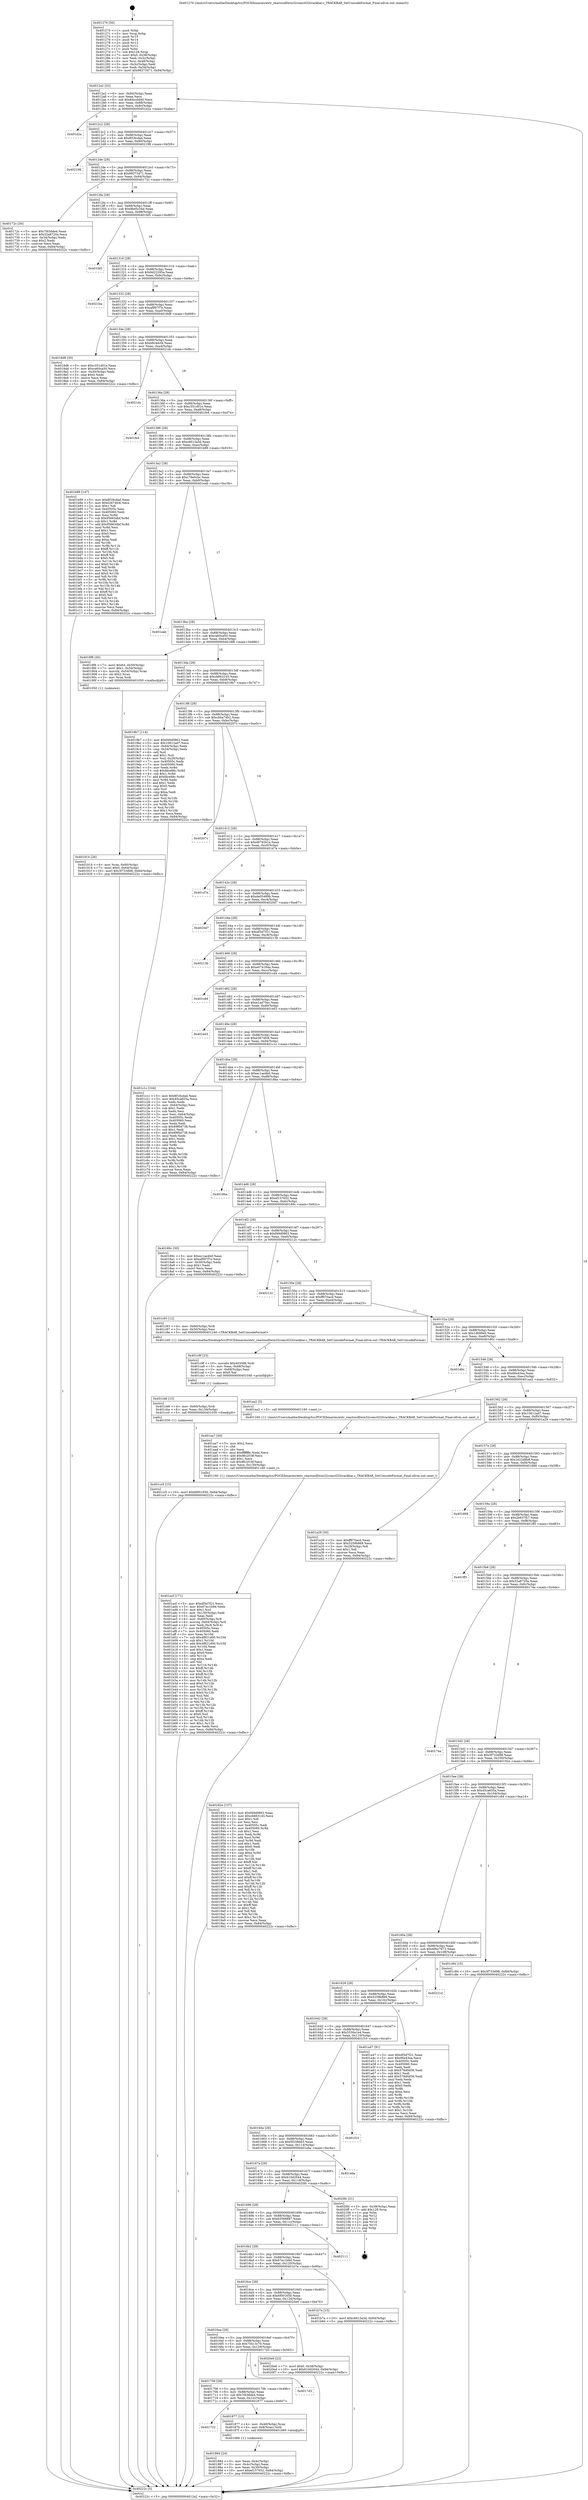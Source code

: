 digraph "0x401270" {
  label = "0x401270 (/mnt/c/Users/mathe/Desktop/tcc/POCII/binaries/extr_reactosdllwin32comctl32trackbar.c_TRACKBAR_SetUnicodeFormat_Final-ollvm.out::main(0))"
  labelloc = "t"
  node[shape=record]

  Entry [label="",width=0.3,height=0.3,shape=circle,fillcolor=black,style=filled]
  "0x4012a2" [label="{
     0x4012a2 [32]\l
     | [instrs]\l
     &nbsp;&nbsp;0x4012a2 \<+6\>: mov -0x84(%rbp),%eax\l
     &nbsp;&nbsp;0x4012a8 \<+2\>: mov %eax,%ecx\l
     &nbsp;&nbsp;0x4012aa \<+6\>: sub $0x84ccdd40,%ecx\l
     &nbsp;&nbsp;0x4012b0 \<+6\>: mov %eax,-0x88(%rbp)\l
     &nbsp;&nbsp;0x4012b6 \<+6\>: mov %ecx,-0x8c(%rbp)\l
     &nbsp;&nbsp;0x4012bc \<+6\>: je 0000000000401d2a \<main+0xaba\>\l
  }"]
  "0x401d2a" [label="{
     0x401d2a\l
  }", style=dashed]
  "0x4012c2" [label="{
     0x4012c2 [28]\l
     | [instrs]\l
     &nbsp;&nbsp;0x4012c2 \<+5\>: jmp 00000000004012c7 \<main+0x57\>\l
     &nbsp;&nbsp;0x4012c7 \<+6\>: mov -0x88(%rbp),%eax\l
     &nbsp;&nbsp;0x4012cd \<+5\>: sub $0x8f18cdad,%eax\l
     &nbsp;&nbsp;0x4012d2 \<+6\>: mov %eax,-0x90(%rbp)\l
     &nbsp;&nbsp;0x4012d8 \<+6\>: je 0000000000402198 \<main+0xf28\>\l
  }"]
  Exit [label="",width=0.3,height=0.3,shape=circle,fillcolor=black,style=filled,peripheries=2]
  "0x402198" [label="{
     0x402198\l
  }", style=dashed]
  "0x4012de" [label="{
     0x4012de [28]\l
     | [instrs]\l
     &nbsp;&nbsp;0x4012de \<+5\>: jmp 00000000004012e3 \<main+0x73\>\l
     &nbsp;&nbsp;0x4012e3 \<+6\>: mov -0x88(%rbp),%eax\l
     &nbsp;&nbsp;0x4012e9 \<+5\>: sub $0x98373471,%eax\l
     &nbsp;&nbsp;0x4012ee \<+6\>: mov %eax,-0x94(%rbp)\l
     &nbsp;&nbsp;0x4012f4 \<+6\>: je 000000000040172c \<main+0x4bc\>\l
  }"]
  "0x401cc5" [label="{
     0x401cc5 [15]\l
     | [instrs]\l
     &nbsp;&nbsp;0x401cc5 \<+10\>: movl $0x6f001650,-0x84(%rbp)\l
     &nbsp;&nbsp;0x401ccf \<+5\>: jmp 000000000040222c \<main+0xfbc\>\l
  }"]
  "0x40172c" [label="{
     0x40172c [30]\l
     | [instrs]\l
     &nbsp;&nbsp;0x40172c \<+5\>: mov $0x7f43dde4,%eax\l
     &nbsp;&nbsp;0x401731 \<+5\>: mov $0x32a8720a,%ecx\l
     &nbsp;&nbsp;0x401736 \<+3\>: mov -0x34(%rbp),%edx\l
     &nbsp;&nbsp;0x401739 \<+3\>: cmp $0x2,%edx\l
     &nbsp;&nbsp;0x40173c \<+3\>: cmovne %ecx,%eax\l
     &nbsp;&nbsp;0x40173f \<+6\>: mov %eax,-0x84(%rbp)\l
     &nbsp;&nbsp;0x401745 \<+5\>: jmp 000000000040222c \<main+0xfbc\>\l
  }"]
  "0x4012fa" [label="{
     0x4012fa [28]\l
     | [instrs]\l
     &nbsp;&nbsp;0x4012fa \<+5\>: jmp 00000000004012ff \<main+0x8f\>\l
     &nbsp;&nbsp;0x4012ff \<+6\>: mov -0x88(%rbp),%eax\l
     &nbsp;&nbsp;0x401305 \<+5\>: sub $0x9bd5c34d,%eax\l
     &nbsp;&nbsp;0x40130a \<+6\>: mov %eax,-0x98(%rbp)\l
     &nbsp;&nbsp;0x401310 \<+6\>: je 0000000000401fd5 \<main+0xd65\>\l
  }"]
  "0x40222c" [label="{
     0x40222c [5]\l
     | [instrs]\l
     &nbsp;&nbsp;0x40222c \<+5\>: jmp 00000000004012a2 \<main+0x32\>\l
  }"]
  "0x401270" [label="{
     0x401270 [50]\l
     | [instrs]\l
     &nbsp;&nbsp;0x401270 \<+1\>: push %rbp\l
     &nbsp;&nbsp;0x401271 \<+3\>: mov %rsp,%rbp\l
     &nbsp;&nbsp;0x401274 \<+2\>: push %r15\l
     &nbsp;&nbsp;0x401276 \<+2\>: push %r14\l
     &nbsp;&nbsp;0x401278 \<+2\>: push %r13\l
     &nbsp;&nbsp;0x40127a \<+2\>: push %r12\l
     &nbsp;&nbsp;0x40127c \<+1\>: push %rbx\l
     &nbsp;&nbsp;0x40127d \<+7\>: sub $0x128,%rsp\l
     &nbsp;&nbsp;0x401284 \<+7\>: movl $0x0,-0x38(%rbp)\l
     &nbsp;&nbsp;0x40128b \<+3\>: mov %edi,-0x3c(%rbp)\l
     &nbsp;&nbsp;0x40128e \<+4\>: mov %rsi,-0x48(%rbp)\l
     &nbsp;&nbsp;0x401292 \<+3\>: mov -0x3c(%rbp),%edi\l
     &nbsp;&nbsp;0x401295 \<+3\>: mov %edi,-0x34(%rbp)\l
     &nbsp;&nbsp;0x401298 \<+10\>: movl $0x98373471,-0x84(%rbp)\l
  }"]
  "0x401cb6" [label="{
     0x401cb6 [15]\l
     | [instrs]\l
     &nbsp;&nbsp;0x401cb6 \<+4\>: mov -0x60(%rbp),%rdi\l
     &nbsp;&nbsp;0x401cba \<+6\>: mov %eax,-0x134(%rbp)\l
     &nbsp;&nbsp;0x401cc0 \<+5\>: call 0000000000401030 \<free@plt\>\l
     | [calls]\l
     &nbsp;&nbsp;0x401030 \{1\} (unknown)\l
  }"]
  "0x401fd5" [label="{
     0x401fd5\l
  }", style=dashed]
  "0x401316" [label="{
     0x401316 [28]\l
     | [instrs]\l
     &nbsp;&nbsp;0x401316 \<+5\>: jmp 000000000040131b \<main+0xab\>\l
     &nbsp;&nbsp;0x40131b \<+6\>: mov -0x88(%rbp),%eax\l
     &nbsp;&nbsp;0x401321 \<+5\>: sub $0x9d22295a,%eax\l
     &nbsp;&nbsp;0x401326 \<+6\>: mov %eax,-0x9c(%rbp)\l
     &nbsp;&nbsp;0x40132c \<+6\>: je 00000000004021ba \<main+0xf4a\>\l
  }"]
  "0x401c9f" [label="{
     0x401c9f [23]\l
     | [instrs]\l
     &nbsp;&nbsp;0x401c9f \<+10\>: movabs $0x4030d6,%rdi\l
     &nbsp;&nbsp;0x401ca9 \<+3\>: mov %eax,-0x68(%rbp)\l
     &nbsp;&nbsp;0x401cac \<+3\>: mov -0x68(%rbp),%esi\l
     &nbsp;&nbsp;0x401caf \<+2\>: mov $0x0,%al\l
     &nbsp;&nbsp;0x401cb1 \<+5\>: call 0000000000401040 \<printf@plt\>\l
     | [calls]\l
     &nbsp;&nbsp;0x401040 \{1\} (unknown)\l
  }"]
  "0x4021ba" [label="{
     0x4021ba\l
  }", style=dashed]
  "0x401332" [label="{
     0x401332 [28]\l
     | [instrs]\l
     &nbsp;&nbsp;0x401332 \<+5\>: jmp 0000000000401337 \<main+0xc7\>\l
     &nbsp;&nbsp;0x401337 \<+6\>: mov -0x88(%rbp),%eax\l
     &nbsp;&nbsp;0x40133d \<+5\>: sub $0xaf997f7e,%eax\l
     &nbsp;&nbsp;0x401342 \<+6\>: mov %eax,-0xa0(%rbp)\l
     &nbsp;&nbsp;0x401348 \<+6\>: je 00000000004018d8 \<main+0x668\>\l
  }"]
  "0x401acf" [label="{
     0x401acf [171]\l
     | [instrs]\l
     &nbsp;&nbsp;0x401acf \<+5\>: mov $0xdf3d7f21,%ecx\l
     &nbsp;&nbsp;0x401ad4 \<+5\>: mov $0x67ec1b9d,%edx\l
     &nbsp;&nbsp;0x401ad9 \<+3\>: mov $0x1,%sil\l
     &nbsp;&nbsp;0x401adc \<+6\>: mov -0x130(%rbp),%edi\l
     &nbsp;&nbsp;0x401ae2 \<+3\>: imul %eax,%edi\l
     &nbsp;&nbsp;0x401ae5 \<+4\>: mov -0x60(%rbp),%r8\l
     &nbsp;&nbsp;0x401ae9 \<+4\>: movslq -0x64(%rbp),%r9\l
     &nbsp;&nbsp;0x401aed \<+4\>: mov %edi,(%r8,%r9,4)\l
     &nbsp;&nbsp;0x401af1 \<+7\>: mov 0x40505c,%eax\l
     &nbsp;&nbsp;0x401af8 \<+7\>: mov 0x405060,%edi\l
     &nbsp;&nbsp;0x401aff \<+3\>: mov %eax,%r10d\l
     &nbsp;&nbsp;0x401b02 \<+7\>: sub $0x4f821d00,%r10d\l
     &nbsp;&nbsp;0x401b09 \<+4\>: sub $0x1,%r10d\l
     &nbsp;&nbsp;0x401b0d \<+7\>: add $0x4f821d00,%r10d\l
     &nbsp;&nbsp;0x401b14 \<+4\>: imul %r10d,%eax\l
     &nbsp;&nbsp;0x401b18 \<+3\>: and $0x1,%eax\l
     &nbsp;&nbsp;0x401b1b \<+3\>: cmp $0x0,%eax\l
     &nbsp;&nbsp;0x401b1e \<+4\>: sete %r11b\l
     &nbsp;&nbsp;0x401b22 \<+3\>: cmp $0xa,%edi\l
     &nbsp;&nbsp;0x401b25 \<+3\>: setl %bl\l
     &nbsp;&nbsp;0x401b28 \<+3\>: mov %r11b,%r14b\l
     &nbsp;&nbsp;0x401b2b \<+4\>: xor $0xff,%r14b\l
     &nbsp;&nbsp;0x401b2f \<+3\>: mov %bl,%r15b\l
     &nbsp;&nbsp;0x401b32 \<+4\>: xor $0xff,%r15b\l
     &nbsp;&nbsp;0x401b36 \<+4\>: xor $0x0,%sil\l
     &nbsp;&nbsp;0x401b3a \<+3\>: mov %r14b,%r12b\l
     &nbsp;&nbsp;0x401b3d \<+4\>: and $0x0,%r12b\l
     &nbsp;&nbsp;0x401b41 \<+3\>: and %sil,%r11b\l
     &nbsp;&nbsp;0x401b44 \<+3\>: mov %r15b,%r13b\l
     &nbsp;&nbsp;0x401b47 \<+4\>: and $0x0,%r13b\l
     &nbsp;&nbsp;0x401b4b \<+3\>: and %sil,%bl\l
     &nbsp;&nbsp;0x401b4e \<+3\>: or %r11b,%r12b\l
     &nbsp;&nbsp;0x401b51 \<+3\>: or %bl,%r13b\l
     &nbsp;&nbsp;0x401b54 \<+3\>: xor %r13b,%r12b\l
     &nbsp;&nbsp;0x401b57 \<+3\>: or %r15b,%r14b\l
     &nbsp;&nbsp;0x401b5a \<+4\>: xor $0xff,%r14b\l
     &nbsp;&nbsp;0x401b5e \<+4\>: or $0x0,%sil\l
     &nbsp;&nbsp;0x401b62 \<+3\>: and %sil,%r14b\l
     &nbsp;&nbsp;0x401b65 \<+3\>: or %r14b,%r12b\l
     &nbsp;&nbsp;0x401b68 \<+4\>: test $0x1,%r12b\l
     &nbsp;&nbsp;0x401b6c \<+3\>: cmovne %edx,%ecx\l
     &nbsp;&nbsp;0x401b6f \<+6\>: mov %ecx,-0x84(%rbp)\l
     &nbsp;&nbsp;0x401b75 \<+5\>: jmp 000000000040222c \<main+0xfbc\>\l
  }"]
  "0x4018d8" [label="{
     0x4018d8 [30]\l
     | [instrs]\l
     &nbsp;&nbsp;0x4018d8 \<+5\>: mov $0xc351d01e,%eax\l
     &nbsp;&nbsp;0x4018dd \<+5\>: mov $0xca60ca50,%ecx\l
     &nbsp;&nbsp;0x4018e2 \<+3\>: mov -0x30(%rbp),%edx\l
     &nbsp;&nbsp;0x4018e5 \<+3\>: cmp $0x0,%edx\l
     &nbsp;&nbsp;0x4018e8 \<+3\>: cmove %ecx,%eax\l
     &nbsp;&nbsp;0x4018eb \<+6\>: mov %eax,-0x84(%rbp)\l
     &nbsp;&nbsp;0x4018f1 \<+5\>: jmp 000000000040222c \<main+0xfbc\>\l
  }"]
  "0x40134e" [label="{
     0x40134e [28]\l
     | [instrs]\l
     &nbsp;&nbsp;0x40134e \<+5\>: jmp 0000000000401353 \<main+0xe3\>\l
     &nbsp;&nbsp;0x401353 \<+6\>: mov -0x88(%rbp),%eax\l
     &nbsp;&nbsp;0x401359 \<+5\>: sub $0xb9c4dcf4,%eax\l
     &nbsp;&nbsp;0x40135e \<+6\>: mov %eax,-0xa4(%rbp)\l
     &nbsp;&nbsp;0x401364 \<+6\>: je 00000000004021dc \<main+0xf6c\>\l
  }"]
  "0x401aa7" [label="{
     0x401aa7 [40]\l
     | [instrs]\l
     &nbsp;&nbsp;0x401aa7 \<+5\>: mov $0x2,%ecx\l
     &nbsp;&nbsp;0x401aac \<+1\>: cltd\l
     &nbsp;&nbsp;0x401aad \<+2\>: idiv %ecx\l
     &nbsp;&nbsp;0x401aaf \<+6\>: imul $0xfffffffe,%edx,%ecx\l
     &nbsp;&nbsp;0x401ab5 \<+6\>: add $0x9fc2f19f,%ecx\l
     &nbsp;&nbsp;0x401abb \<+3\>: add $0x1,%ecx\l
     &nbsp;&nbsp;0x401abe \<+6\>: sub $0x9fc2f19f,%ecx\l
     &nbsp;&nbsp;0x401ac4 \<+6\>: mov %ecx,-0x130(%rbp)\l
     &nbsp;&nbsp;0x401aca \<+5\>: call 0000000000401160 \<next_i\>\l
     | [calls]\l
     &nbsp;&nbsp;0x401160 \{1\} (/mnt/c/Users/mathe/Desktop/tcc/POCII/binaries/extr_reactosdllwin32comctl32trackbar.c_TRACKBAR_SetUnicodeFormat_Final-ollvm.out::next_i)\l
  }"]
  "0x4021dc" [label="{
     0x4021dc\l
  }", style=dashed]
  "0x40136a" [label="{
     0x40136a [28]\l
     | [instrs]\l
     &nbsp;&nbsp;0x40136a \<+5\>: jmp 000000000040136f \<main+0xff\>\l
     &nbsp;&nbsp;0x40136f \<+6\>: mov -0x88(%rbp),%eax\l
     &nbsp;&nbsp;0x401375 \<+5\>: sub $0xc351d01e,%eax\l
     &nbsp;&nbsp;0x40137a \<+6\>: mov %eax,-0xa8(%rbp)\l
     &nbsp;&nbsp;0x401380 \<+6\>: je 0000000000401fe4 \<main+0xd74\>\l
  }"]
  "0x401914" [label="{
     0x401914 [26]\l
     | [instrs]\l
     &nbsp;&nbsp;0x401914 \<+4\>: mov %rax,-0x60(%rbp)\l
     &nbsp;&nbsp;0x401918 \<+7\>: movl $0x0,-0x64(%rbp)\l
     &nbsp;&nbsp;0x40191f \<+10\>: movl $0x3f733d98,-0x84(%rbp)\l
     &nbsp;&nbsp;0x401929 \<+5\>: jmp 000000000040222c \<main+0xfbc\>\l
  }"]
  "0x401fe4" [label="{
     0x401fe4\l
  }", style=dashed]
  "0x401386" [label="{
     0x401386 [28]\l
     | [instrs]\l
     &nbsp;&nbsp;0x401386 \<+5\>: jmp 000000000040138b \<main+0x11b\>\l
     &nbsp;&nbsp;0x40138b \<+6\>: mov -0x88(%rbp),%eax\l
     &nbsp;&nbsp;0x401391 \<+5\>: sub $0xc6613a3d,%eax\l
     &nbsp;&nbsp;0x401396 \<+6\>: mov %eax,-0xac(%rbp)\l
     &nbsp;&nbsp;0x40139c \<+6\>: je 0000000000401b89 \<main+0x919\>\l
  }"]
  "0x401884" [label="{
     0x401884 [24]\l
     | [instrs]\l
     &nbsp;&nbsp;0x401884 \<+3\>: mov %eax,-0x4c(%rbp)\l
     &nbsp;&nbsp;0x401887 \<+3\>: mov -0x4c(%rbp),%eax\l
     &nbsp;&nbsp;0x40188a \<+3\>: mov %eax,-0x30(%rbp)\l
     &nbsp;&nbsp;0x40188d \<+10\>: movl $0xef157652,-0x84(%rbp)\l
     &nbsp;&nbsp;0x401897 \<+5\>: jmp 000000000040222c \<main+0xfbc\>\l
  }"]
  "0x401b89" [label="{
     0x401b89 [147]\l
     | [instrs]\l
     &nbsp;&nbsp;0x401b89 \<+5\>: mov $0x8f18cdad,%eax\l
     &nbsp;&nbsp;0x401b8e \<+5\>: mov $0xe2674fc8,%ecx\l
     &nbsp;&nbsp;0x401b93 \<+2\>: mov $0x1,%dl\l
     &nbsp;&nbsp;0x401b95 \<+7\>: mov 0x40505c,%esi\l
     &nbsp;&nbsp;0x401b9c \<+7\>: mov 0x405060,%edi\l
     &nbsp;&nbsp;0x401ba3 \<+3\>: mov %esi,%r8d\l
     &nbsp;&nbsp;0x401ba6 \<+7\>: sub $0x95663dbf,%r8d\l
     &nbsp;&nbsp;0x401bad \<+4\>: sub $0x1,%r8d\l
     &nbsp;&nbsp;0x401bb1 \<+7\>: add $0x95663dbf,%r8d\l
     &nbsp;&nbsp;0x401bb8 \<+4\>: imul %r8d,%esi\l
     &nbsp;&nbsp;0x401bbc \<+3\>: and $0x1,%esi\l
     &nbsp;&nbsp;0x401bbf \<+3\>: cmp $0x0,%esi\l
     &nbsp;&nbsp;0x401bc2 \<+4\>: sete %r9b\l
     &nbsp;&nbsp;0x401bc6 \<+3\>: cmp $0xa,%edi\l
     &nbsp;&nbsp;0x401bc9 \<+4\>: setl %r10b\l
     &nbsp;&nbsp;0x401bcd \<+3\>: mov %r9b,%r11b\l
     &nbsp;&nbsp;0x401bd0 \<+4\>: xor $0xff,%r11b\l
     &nbsp;&nbsp;0x401bd4 \<+3\>: mov %r10b,%bl\l
     &nbsp;&nbsp;0x401bd7 \<+3\>: xor $0xff,%bl\l
     &nbsp;&nbsp;0x401bda \<+3\>: xor $0x0,%dl\l
     &nbsp;&nbsp;0x401bdd \<+3\>: mov %r11b,%r14b\l
     &nbsp;&nbsp;0x401be0 \<+4\>: and $0x0,%r14b\l
     &nbsp;&nbsp;0x401be4 \<+3\>: and %dl,%r9b\l
     &nbsp;&nbsp;0x401be7 \<+3\>: mov %bl,%r15b\l
     &nbsp;&nbsp;0x401bea \<+4\>: and $0x0,%r15b\l
     &nbsp;&nbsp;0x401bee \<+3\>: and %dl,%r10b\l
     &nbsp;&nbsp;0x401bf1 \<+3\>: or %r9b,%r14b\l
     &nbsp;&nbsp;0x401bf4 \<+3\>: or %r10b,%r15b\l
     &nbsp;&nbsp;0x401bf7 \<+3\>: xor %r15b,%r14b\l
     &nbsp;&nbsp;0x401bfa \<+3\>: or %bl,%r11b\l
     &nbsp;&nbsp;0x401bfd \<+4\>: xor $0xff,%r11b\l
     &nbsp;&nbsp;0x401c01 \<+3\>: or $0x0,%dl\l
     &nbsp;&nbsp;0x401c04 \<+3\>: and %dl,%r11b\l
     &nbsp;&nbsp;0x401c07 \<+3\>: or %r11b,%r14b\l
     &nbsp;&nbsp;0x401c0a \<+4\>: test $0x1,%r14b\l
     &nbsp;&nbsp;0x401c0e \<+3\>: cmovne %ecx,%eax\l
     &nbsp;&nbsp;0x401c11 \<+6\>: mov %eax,-0x84(%rbp)\l
     &nbsp;&nbsp;0x401c17 \<+5\>: jmp 000000000040222c \<main+0xfbc\>\l
  }"]
  "0x4013a2" [label="{
     0x4013a2 [28]\l
     | [instrs]\l
     &nbsp;&nbsp;0x4013a2 \<+5\>: jmp 00000000004013a7 \<main+0x137\>\l
     &nbsp;&nbsp;0x4013a7 \<+6\>: mov -0x88(%rbp),%eax\l
     &nbsp;&nbsp;0x4013ad \<+5\>: sub $0xc79e0cbc,%eax\l
     &nbsp;&nbsp;0x4013b2 \<+6\>: mov %eax,-0xb0(%rbp)\l
     &nbsp;&nbsp;0x4013b8 \<+6\>: je 0000000000401eab \<main+0xc3b\>\l
  }"]
  "0x401722" [label="{
     0x401722\l
  }", style=dashed]
  "0x401eab" [label="{
     0x401eab\l
  }", style=dashed]
  "0x4013be" [label="{
     0x4013be [28]\l
     | [instrs]\l
     &nbsp;&nbsp;0x4013be \<+5\>: jmp 00000000004013c3 \<main+0x153\>\l
     &nbsp;&nbsp;0x4013c3 \<+6\>: mov -0x88(%rbp),%eax\l
     &nbsp;&nbsp;0x4013c9 \<+5\>: sub $0xca60ca50,%eax\l
     &nbsp;&nbsp;0x4013ce \<+6\>: mov %eax,-0xb4(%rbp)\l
     &nbsp;&nbsp;0x4013d4 \<+6\>: je 00000000004018f6 \<main+0x686\>\l
  }"]
  "0x401877" [label="{
     0x401877 [13]\l
     | [instrs]\l
     &nbsp;&nbsp;0x401877 \<+4\>: mov -0x48(%rbp),%rax\l
     &nbsp;&nbsp;0x40187b \<+4\>: mov 0x8(%rax),%rdi\l
     &nbsp;&nbsp;0x40187f \<+5\>: call 0000000000401060 \<atoi@plt\>\l
     | [calls]\l
     &nbsp;&nbsp;0x401060 \{1\} (unknown)\l
  }"]
  "0x4018f6" [label="{
     0x4018f6 [30]\l
     | [instrs]\l
     &nbsp;&nbsp;0x4018f6 \<+7\>: movl $0x64,-0x50(%rbp)\l
     &nbsp;&nbsp;0x4018fd \<+7\>: movl $0x1,-0x54(%rbp)\l
     &nbsp;&nbsp;0x401904 \<+4\>: movslq -0x54(%rbp),%rax\l
     &nbsp;&nbsp;0x401908 \<+4\>: shl $0x2,%rax\l
     &nbsp;&nbsp;0x40190c \<+3\>: mov %rax,%rdi\l
     &nbsp;&nbsp;0x40190f \<+5\>: call 0000000000401050 \<malloc@plt\>\l
     | [calls]\l
     &nbsp;&nbsp;0x401050 \{1\} (unknown)\l
  }"]
  "0x4013da" [label="{
     0x4013da [28]\l
     | [instrs]\l
     &nbsp;&nbsp;0x4013da \<+5\>: jmp 00000000004013df \<main+0x16f\>\l
     &nbsp;&nbsp;0x4013df \<+6\>: mov -0x88(%rbp),%eax\l
     &nbsp;&nbsp;0x4013e5 \<+5\>: sub $0xcb6631d3,%eax\l
     &nbsp;&nbsp;0x4013ea \<+6\>: mov %eax,-0xb8(%rbp)\l
     &nbsp;&nbsp;0x4013f0 \<+6\>: je 00000000004019b7 \<main+0x747\>\l
  }"]
  "0x401706" [label="{
     0x401706 [28]\l
     | [instrs]\l
     &nbsp;&nbsp;0x401706 \<+5\>: jmp 000000000040170b \<main+0x49b\>\l
     &nbsp;&nbsp;0x40170b \<+6\>: mov -0x88(%rbp),%eax\l
     &nbsp;&nbsp;0x401711 \<+5\>: sub $0x7f43dde4,%eax\l
     &nbsp;&nbsp;0x401716 \<+6\>: mov %eax,-0x12c(%rbp)\l
     &nbsp;&nbsp;0x40171c \<+6\>: je 0000000000401877 \<main+0x607\>\l
  }"]
  "0x4019b7" [label="{
     0x4019b7 [114]\l
     | [instrs]\l
     &nbsp;&nbsp;0x4019b7 \<+5\>: mov $0xf49d0863,%eax\l
     &nbsp;&nbsp;0x4019bc \<+5\>: mov $0x10612ad7,%ecx\l
     &nbsp;&nbsp;0x4019c1 \<+3\>: mov -0x64(%rbp),%edx\l
     &nbsp;&nbsp;0x4019c4 \<+3\>: cmp -0x54(%rbp),%edx\l
     &nbsp;&nbsp;0x4019c7 \<+4\>: setl %sil\l
     &nbsp;&nbsp;0x4019cb \<+4\>: and $0x1,%sil\l
     &nbsp;&nbsp;0x4019cf \<+4\>: mov %sil,-0x29(%rbp)\l
     &nbsp;&nbsp;0x4019d3 \<+7\>: mov 0x40505c,%edx\l
     &nbsp;&nbsp;0x4019da \<+7\>: mov 0x405060,%edi\l
     &nbsp;&nbsp;0x4019e1 \<+3\>: mov %edx,%r8d\l
     &nbsp;&nbsp;0x4019e4 \<+7\>: sub $0xfdce88c,%r8d\l
     &nbsp;&nbsp;0x4019eb \<+4\>: sub $0x1,%r8d\l
     &nbsp;&nbsp;0x4019ef \<+7\>: add $0xfdce88c,%r8d\l
     &nbsp;&nbsp;0x4019f6 \<+4\>: imul %r8d,%edx\l
     &nbsp;&nbsp;0x4019fa \<+3\>: and $0x1,%edx\l
     &nbsp;&nbsp;0x4019fd \<+3\>: cmp $0x0,%edx\l
     &nbsp;&nbsp;0x401a00 \<+4\>: sete %sil\l
     &nbsp;&nbsp;0x401a04 \<+3\>: cmp $0xa,%edi\l
     &nbsp;&nbsp;0x401a07 \<+4\>: setl %r9b\l
     &nbsp;&nbsp;0x401a0b \<+3\>: mov %sil,%r10b\l
     &nbsp;&nbsp;0x401a0e \<+3\>: and %r9b,%r10b\l
     &nbsp;&nbsp;0x401a11 \<+3\>: xor %r9b,%sil\l
     &nbsp;&nbsp;0x401a14 \<+3\>: or %sil,%r10b\l
     &nbsp;&nbsp;0x401a17 \<+4\>: test $0x1,%r10b\l
     &nbsp;&nbsp;0x401a1b \<+3\>: cmovne %ecx,%eax\l
     &nbsp;&nbsp;0x401a1e \<+6\>: mov %eax,-0x84(%rbp)\l
     &nbsp;&nbsp;0x401a24 \<+5\>: jmp 000000000040222c \<main+0xfbc\>\l
  }"]
  "0x4013f6" [label="{
     0x4013f6 [28]\l
     | [instrs]\l
     &nbsp;&nbsp;0x4013f6 \<+5\>: jmp 00000000004013fb \<main+0x18b\>\l
     &nbsp;&nbsp;0x4013fb \<+6\>: mov -0x88(%rbp),%eax\l
     &nbsp;&nbsp;0x401401 \<+5\>: sub $0xcbba74b2,%eax\l
     &nbsp;&nbsp;0x401406 \<+6\>: mov %eax,-0xbc(%rbp)\l
     &nbsp;&nbsp;0x40140c \<+6\>: je 000000000040207c \<main+0xe0c\>\l
  }"]
  "0x4017d3" [label="{
     0x4017d3\l
  }", style=dashed]
  "0x40207c" [label="{
     0x40207c\l
  }", style=dashed]
  "0x401412" [label="{
     0x401412 [28]\l
     | [instrs]\l
     &nbsp;&nbsp;0x401412 \<+5\>: jmp 0000000000401417 \<main+0x1a7\>\l
     &nbsp;&nbsp;0x401417 \<+6\>: mov -0x88(%rbp),%eax\l
     &nbsp;&nbsp;0x40141d \<+5\>: sub $0xd6792b1e,%eax\l
     &nbsp;&nbsp;0x401422 \<+6\>: mov %eax,-0xc0(%rbp)\l
     &nbsp;&nbsp;0x401428 \<+6\>: je 0000000000401d7a \<main+0xb0a\>\l
  }"]
  "0x4016ea" [label="{
     0x4016ea [28]\l
     | [instrs]\l
     &nbsp;&nbsp;0x4016ea \<+5\>: jmp 00000000004016ef \<main+0x47f\>\l
     &nbsp;&nbsp;0x4016ef \<+6\>: mov -0x88(%rbp),%eax\l
     &nbsp;&nbsp;0x4016f5 \<+5\>: sub $0x75413c70,%eax\l
     &nbsp;&nbsp;0x4016fa \<+6\>: mov %eax,-0x128(%rbp)\l
     &nbsp;&nbsp;0x401700 \<+6\>: je 00000000004017d3 \<main+0x563\>\l
  }"]
  "0x401d7a" [label="{
     0x401d7a\l
  }", style=dashed]
  "0x40142e" [label="{
     0x40142e [28]\l
     | [instrs]\l
     &nbsp;&nbsp;0x40142e \<+5\>: jmp 0000000000401433 \<main+0x1c3\>\l
     &nbsp;&nbsp;0x401433 \<+6\>: mov -0x88(%rbp),%eax\l
     &nbsp;&nbsp;0x401439 \<+5\>: sub $0xde05489b,%eax\l
     &nbsp;&nbsp;0x40143e \<+6\>: mov %eax,-0xc4(%rbp)\l
     &nbsp;&nbsp;0x401444 \<+6\>: je 00000000004020d7 \<main+0xe67\>\l
  }"]
  "0x4020e6" [label="{
     0x4020e6 [22]\l
     | [instrs]\l
     &nbsp;&nbsp;0x4020e6 \<+7\>: movl $0x0,-0x38(%rbp)\l
     &nbsp;&nbsp;0x4020ed \<+10\>: movl $0x610d2044,-0x84(%rbp)\l
     &nbsp;&nbsp;0x4020f7 \<+5\>: jmp 000000000040222c \<main+0xfbc\>\l
  }"]
  "0x4020d7" [label="{
     0x4020d7\l
  }", style=dashed]
  "0x40144a" [label="{
     0x40144a [28]\l
     | [instrs]\l
     &nbsp;&nbsp;0x40144a \<+5\>: jmp 000000000040144f \<main+0x1df\>\l
     &nbsp;&nbsp;0x40144f \<+6\>: mov -0x88(%rbp),%eax\l
     &nbsp;&nbsp;0x401455 \<+5\>: sub $0xdf3d7f21,%eax\l
     &nbsp;&nbsp;0x40145a \<+6\>: mov %eax,-0xc8(%rbp)\l
     &nbsp;&nbsp;0x401460 \<+6\>: je 000000000040213b \<main+0xecb\>\l
  }"]
  "0x4016ce" [label="{
     0x4016ce [28]\l
     | [instrs]\l
     &nbsp;&nbsp;0x4016ce \<+5\>: jmp 00000000004016d3 \<main+0x463\>\l
     &nbsp;&nbsp;0x4016d3 \<+6\>: mov -0x88(%rbp),%eax\l
     &nbsp;&nbsp;0x4016d9 \<+5\>: sub $0x6f001650,%eax\l
     &nbsp;&nbsp;0x4016de \<+6\>: mov %eax,-0x124(%rbp)\l
     &nbsp;&nbsp;0x4016e4 \<+6\>: je 00000000004020e6 \<main+0xe76\>\l
  }"]
  "0x40213b" [label="{
     0x40213b\l
  }", style=dashed]
  "0x401466" [label="{
     0x401466 [28]\l
     | [instrs]\l
     &nbsp;&nbsp;0x401466 \<+5\>: jmp 000000000040146b \<main+0x1fb\>\l
     &nbsp;&nbsp;0x40146b \<+6\>: mov -0x88(%rbp),%eax\l
     &nbsp;&nbsp;0x401471 \<+5\>: sub $0xe074184a,%eax\l
     &nbsp;&nbsp;0x401476 \<+6\>: mov %eax,-0xcc(%rbp)\l
     &nbsp;&nbsp;0x40147c \<+6\>: je 0000000000401cd4 \<main+0xa64\>\l
  }"]
  "0x401b7a" [label="{
     0x401b7a [15]\l
     | [instrs]\l
     &nbsp;&nbsp;0x401b7a \<+10\>: movl $0xc6613a3d,-0x84(%rbp)\l
     &nbsp;&nbsp;0x401b84 \<+5\>: jmp 000000000040222c \<main+0xfbc\>\l
  }"]
  "0x401cd4" [label="{
     0x401cd4\l
  }", style=dashed]
  "0x401482" [label="{
     0x401482 [28]\l
     | [instrs]\l
     &nbsp;&nbsp;0x401482 \<+5\>: jmp 0000000000401487 \<main+0x217\>\l
     &nbsp;&nbsp;0x401487 \<+6\>: mov -0x88(%rbp),%eax\l
     &nbsp;&nbsp;0x40148d \<+5\>: sub $0xe1ad75ec,%eax\l
     &nbsp;&nbsp;0x401492 \<+6\>: mov %eax,-0xd0(%rbp)\l
     &nbsp;&nbsp;0x401498 \<+6\>: je 0000000000401e03 \<main+0xb93\>\l
  }"]
  "0x4016b2" [label="{
     0x4016b2 [28]\l
     | [instrs]\l
     &nbsp;&nbsp;0x4016b2 \<+5\>: jmp 00000000004016b7 \<main+0x447\>\l
     &nbsp;&nbsp;0x4016b7 \<+6\>: mov -0x88(%rbp),%eax\l
     &nbsp;&nbsp;0x4016bd \<+5\>: sub $0x67ec1b9d,%eax\l
     &nbsp;&nbsp;0x4016c2 \<+6\>: mov %eax,-0x120(%rbp)\l
     &nbsp;&nbsp;0x4016c8 \<+6\>: je 0000000000401b7a \<main+0x90a\>\l
  }"]
  "0x401e03" [label="{
     0x401e03\l
  }", style=dashed]
  "0x40149e" [label="{
     0x40149e [28]\l
     | [instrs]\l
     &nbsp;&nbsp;0x40149e \<+5\>: jmp 00000000004014a3 \<main+0x233\>\l
     &nbsp;&nbsp;0x4014a3 \<+6\>: mov -0x88(%rbp),%eax\l
     &nbsp;&nbsp;0x4014a9 \<+5\>: sub $0xe2674fc8,%eax\l
     &nbsp;&nbsp;0x4014ae \<+6\>: mov %eax,-0xd4(%rbp)\l
     &nbsp;&nbsp;0x4014b4 \<+6\>: je 0000000000401c1c \<main+0x9ac\>\l
  }"]
  "0x402111" [label="{
     0x402111\l
  }", style=dashed]
  "0x401c1c" [label="{
     0x401c1c [104]\l
     | [instrs]\l
     &nbsp;&nbsp;0x401c1c \<+5\>: mov $0x8f18cdad,%eax\l
     &nbsp;&nbsp;0x401c21 \<+5\>: mov $0x45ca655a,%ecx\l
     &nbsp;&nbsp;0x401c26 \<+2\>: xor %edx,%edx\l
     &nbsp;&nbsp;0x401c28 \<+3\>: mov -0x64(%rbp),%esi\l
     &nbsp;&nbsp;0x401c2b \<+3\>: sub $0x1,%edx\l
     &nbsp;&nbsp;0x401c2e \<+2\>: sub %edx,%esi\l
     &nbsp;&nbsp;0x401c30 \<+3\>: mov %esi,-0x64(%rbp)\l
     &nbsp;&nbsp;0x401c33 \<+7\>: mov 0x40505c,%edx\l
     &nbsp;&nbsp;0x401c3a \<+7\>: mov 0x405060,%esi\l
     &nbsp;&nbsp;0x401c41 \<+2\>: mov %edx,%edi\l
     &nbsp;&nbsp;0x401c43 \<+6\>: sub $0x89f0d738,%edi\l
     &nbsp;&nbsp;0x401c49 \<+3\>: sub $0x1,%edi\l
     &nbsp;&nbsp;0x401c4c \<+6\>: add $0x89f0d738,%edi\l
     &nbsp;&nbsp;0x401c52 \<+3\>: imul %edi,%edx\l
     &nbsp;&nbsp;0x401c55 \<+3\>: and $0x1,%edx\l
     &nbsp;&nbsp;0x401c58 \<+3\>: cmp $0x0,%edx\l
     &nbsp;&nbsp;0x401c5b \<+4\>: sete %r8b\l
     &nbsp;&nbsp;0x401c5f \<+3\>: cmp $0xa,%esi\l
     &nbsp;&nbsp;0x401c62 \<+4\>: setl %r9b\l
     &nbsp;&nbsp;0x401c66 \<+3\>: mov %r8b,%r10b\l
     &nbsp;&nbsp;0x401c69 \<+3\>: and %r9b,%r10b\l
     &nbsp;&nbsp;0x401c6c \<+3\>: xor %r9b,%r8b\l
     &nbsp;&nbsp;0x401c6f \<+3\>: or %r8b,%r10b\l
     &nbsp;&nbsp;0x401c72 \<+4\>: test $0x1,%r10b\l
     &nbsp;&nbsp;0x401c76 \<+3\>: cmovne %ecx,%eax\l
     &nbsp;&nbsp;0x401c79 \<+6\>: mov %eax,-0x84(%rbp)\l
     &nbsp;&nbsp;0x401c7f \<+5\>: jmp 000000000040222c \<main+0xfbc\>\l
  }"]
  "0x4014ba" [label="{
     0x4014ba [28]\l
     | [instrs]\l
     &nbsp;&nbsp;0x4014ba \<+5\>: jmp 00000000004014bf \<main+0x24f\>\l
     &nbsp;&nbsp;0x4014bf \<+6\>: mov -0x88(%rbp),%eax\l
     &nbsp;&nbsp;0x4014c5 \<+5\>: sub $0xec1ae4b0,%eax\l
     &nbsp;&nbsp;0x4014ca \<+6\>: mov %eax,-0xd8(%rbp)\l
     &nbsp;&nbsp;0x4014d0 \<+6\>: je 00000000004018ba \<main+0x64a\>\l
  }"]
  "0x401696" [label="{
     0x401696 [28]\l
     | [instrs]\l
     &nbsp;&nbsp;0x401696 \<+5\>: jmp 000000000040169b \<main+0x42b\>\l
     &nbsp;&nbsp;0x40169b \<+6\>: mov -0x88(%rbp),%eax\l
     &nbsp;&nbsp;0x4016a1 \<+5\>: sub $0x63569887,%eax\l
     &nbsp;&nbsp;0x4016a6 \<+6\>: mov %eax,-0x11c(%rbp)\l
     &nbsp;&nbsp;0x4016ac \<+6\>: je 0000000000402111 \<main+0xea1\>\l
  }"]
  "0x4018ba" [label="{
     0x4018ba\l
  }", style=dashed]
  "0x4014d6" [label="{
     0x4014d6 [28]\l
     | [instrs]\l
     &nbsp;&nbsp;0x4014d6 \<+5\>: jmp 00000000004014db \<main+0x26b\>\l
     &nbsp;&nbsp;0x4014db \<+6\>: mov -0x88(%rbp),%eax\l
     &nbsp;&nbsp;0x4014e1 \<+5\>: sub $0xef157652,%eax\l
     &nbsp;&nbsp;0x4014e6 \<+6\>: mov %eax,-0xdc(%rbp)\l
     &nbsp;&nbsp;0x4014ec \<+6\>: je 000000000040189c \<main+0x62c\>\l
  }"]
  "0x4020fc" [label="{
     0x4020fc [21]\l
     | [instrs]\l
     &nbsp;&nbsp;0x4020fc \<+3\>: mov -0x38(%rbp),%eax\l
     &nbsp;&nbsp;0x4020ff \<+7\>: add $0x128,%rsp\l
     &nbsp;&nbsp;0x402106 \<+1\>: pop %rbx\l
     &nbsp;&nbsp;0x402107 \<+2\>: pop %r12\l
     &nbsp;&nbsp;0x402109 \<+2\>: pop %r13\l
     &nbsp;&nbsp;0x40210b \<+2\>: pop %r14\l
     &nbsp;&nbsp;0x40210d \<+2\>: pop %r15\l
     &nbsp;&nbsp;0x40210f \<+1\>: pop %rbp\l
     &nbsp;&nbsp;0x402110 \<+1\>: ret\l
  }"]
  "0x40189c" [label="{
     0x40189c [30]\l
     | [instrs]\l
     &nbsp;&nbsp;0x40189c \<+5\>: mov $0xec1ae4b0,%eax\l
     &nbsp;&nbsp;0x4018a1 \<+5\>: mov $0xaf997f7e,%ecx\l
     &nbsp;&nbsp;0x4018a6 \<+3\>: mov -0x30(%rbp),%edx\l
     &nbsp;&nbsp;0x4018a9 \<+3\>: cmp $0x1,%edx\l
     &nbsp;&nbsp;0x4018ac \<+3\>: cmovl %ecx,%eax\l
     &nbsp;&nbsp;0x4018af \<+6\>: mov %eax,-0x84(%rbp)\l
     &nbsp;&nbsp;0x4018b5 \<+5\>: jmp 000000000040222c \<main+0xfbc\>\l
  }"]
  "0x4014f2" [label="{
     0x4014f2 [28]\l
     | [instrs]\l
     &nbsp;&nbsp;0x4014f2 \<+5\>: jmp 00000000004014f7 \<main+0x287\>\l
     &nbsp;&nbsp;0x4014f7 \<+6\>: mov -0x88(%rbp),%eax\l
     &nbsp;&nbsp;0x4014fd \<+5\>: sub $0xf49d0863,%eax\l
     &nbsp;&nbsp;0x401502 \<+6\>: mov %eax,-0xe0(%rbp)\l
     &nbsp;&nbsp;0x401508 \<+6\>: je 000000000040212c \<main+0xebc\>\l
  }"]
  "0x40167a" [label="{
     0x40167a [28]\l
     | [instrs]\l
     &nbsp;&nbsp;0x40167a \<+5\>: jmp 000000000040167f \<main+0x40f\>\l
     &nbsp;&nbsp;0x40167f \<+6\>: mov -0x88(%rbp),%eax\l
     &nbsp;&nbsp;0x401685 \<+5\>: sub $0x610d2044,%eax\l
     &nbsp;&nbsp;0x40168a \<+6\>: mov %eax,-0x118(%rbp)\l
     &nbsp;&nbsp;0x401690 \<+6\>: je 00000000004020fc \<main+0xe8c\>\l
  }"]
  "0x40212c" [label="{
     0x40212c\l
  }", style=dashed]
  "0x40150e" [label="{
     0x40150e [28]\l
     | [instrs]\l
     &nbsp;&nbsp;0x40150e \<+5\>: jmp 0000000000401513 \<main+0x2a3\>\l
     &nbsp;&nbsp;0x401513 \<+6\>: mov -0x88(%rbp),%eax\l
     &nbsp;&nbsp;0x401519 \<+5\>: sub $0xff970acd,%eax\l
     &nbsp;&nbsp;0x40151e \<+6\>: mov %eax,-0xe4(%rbp)\l
     &nbsp;&nbsp;0x401524 \<+6\>: je 0000000000401c93 \<main+0xa23\>\l
  }"]
  "0x401eba" [label="{
     0x401eba\l
  }", style=dashed]
  "0x401c93" [label="{
     0x401c93 [12]\l
     | [instrs]\l
     &nbsp;&nbsp;0x401c93 \<+4\>: mov -0x60(%rbp),%rdi\l
     &nbsp;&nbsp;0x401c97 \<+3\>: mov -0x50(%rbp),%esi\l
     &nbsp;&nbsp;0x401c9a \<+5\>: call 0000000000401240 \<TRACKBAR_SetUnicodeFormat\>\l
     | [calls]\l
     &nbsp;&nbsp;0x401240 \{1\} (/mnt/c/Users/mathe/Desktop/tcc/POCII/binaries/extr_reactosdllwin32comctl32trackbar.c_TRACKBAR_SetUnicodeFormat_Final-ollvm.out::TRACKBAR_SetUnicodeFormat)\l
  }"]
  "0x40152a" [label="{
     0x40152a [28]\l
     | [instrs]\l
     &nbsp;&nbsp;0x40152a \<+5\>: jmp 000000000040152f \<main+0x2bf\>\l
     &nbsp;&nbsp;0x40152f \<+6\>: mov -0x88(%rbp),%eax\l
     &nbsp;&nbsp;0x401535 \<+5\>: sub $0x1d099e0,%eax\l
     &nbsp;&nbsp;0x40153a \<+6\>: mov %eax,-0xe8(%rbp)\l
     &nbsp;&nbsp;0x401540 \<+6\>: je 0000000000401d0c \<main+0xa9c\>\l
  }"]
  "0x40165e" [label="{
     0x40165e [28]\l
     | [instrs]\l
     &nbsp;&nbsp;0x40165e \<+5\>: jmp 0000000000401663 \<main+0x3f3\>\l
     &nbsp;&nbsp;0x401663 \<+6\>: mov -0x88(%rbp),%eax\l
     &nbsp;&nbsp;0x401669 \<+5\>: sub $0x5f108dd3,%eax\l
     &nbsp;&nbsp;0x40166e \<+6\>: mov %eax,-0x114(%rbp)\l
     &nbsp;&nbsp;0x401674 \<+6\>: je 0000000000401eba \<main+0xc4a\>\l
  }"]
  "0x401d0c" [label="{
     0x401d0c\l
  }", style=dashed]
  "0x401546" [label="{
     0x401546 [28]\l
     | [instrs]\l
     &nbsp;&nbsp;0x401546 \<+5\>: jmp 000000000040154b \<main+0x2db\>\l
     &nbsp;&nbsp;0x40154b \<+6\>: mov -0x88(%rbp),%eax\l
     &nbsp;&nbsp;0x401551 \<+5\>: sub $0x66e43ea,%eax\l
     &nbsp;&nbsp;0x401556 \<+6\>: mov %eax,-0xec(%rbp)\l
     &nbsp;&nbsp;0x40155c \<+6\>: je 0000000000401aa2 \<main+0x832\>\l
  }"]
  "0x401f10" [label="{
     0x401f10\l
  }", style=dashed]
  "0x401aa2" [label="{
     0x401aa2 [5]\l
     | [instrs]\l
     &nbsp;&nbsp;0x401aa2 \<+5\>: call 0000000000401160 \<next_i\>\l
     | [calls]\l
     &nbsp;&nbsp;0x401160 \{1\} (/mnt/c/Users/mathe/Desktop/tcc/POCII/binaries/extr_reactosdllwin32comctl32trackbar.c_TRACKBAR_SetUnicodeFormat_Final-ollvm.out::next_i)\l
  }"]
  "0x401562" [label="{
     0x401562 [28]\l
     | [instrs]\l
     &nbsp;&nbsp;0x401562 \<+5\>: jmp 0000000000401567 \<main+0x2f7\>\l
     &nbsp;&nbsp;0x401567 \<+6\>: mov -0x88(%rbp),%eax\l
     &nbsp;&nbsp;0x40156d \<+5\>: sub $0x10612ad7,%eax\l
     &nbsp;&nbsp;0x401572 \<+6\>: mov %eax,-0xf0(%rbp)\l
     &nbsp;&nbsp;0x401578 \<+6\>: je 0000000000401a29 \<main+0x7b9\>\l
  }"]
  "0x401642" [label="{
     0x401642 [28]\l
     | [instrs]\l
     &nbsp;&nbsp;0x401642 \<+5\>: jmp 0000000000401647 \<main+0x3d7\>\l
     &nbsp;&nbsp;0x401647 \<+6\>: mov -0x88(%rbp),%eax\l
     &nbsp;&nbsp;0x40164d \<+5\>: sub $0x5530a1e4,%eax\l
     &nbsp;&nbsp;0x401652 \<+6\>: mov %eax,-0x110(%rbp)\l
     &nbsp;&nbsp;0x401658 \<+6\>: je 0000000000401f10 \<main+0xca0\>\l
  }"]
  "0x401a29" [label="{
     0x401a29 [30]\l
     | [instrs]\l
     &nbsp;&nbsp;0x401a29 \<+5\>: mov $0xff970acd,%eax\l
     &nbsp;&nbsp;0x401a2e \<+5\>: mov $0x5259b869,%ecx\l
     &nbsp;&nbsp;0x401a33 \<+3\>: mov -0x29(%rbp),%dl\l
     &nbsp;&nbsp;0x401a36 \<+3\>: test $0x1,%dl\l
     &nbsp;&nbsp;0x401a39 \<+3\>: cmovne %ecx,%eax\l
     &nbsp;&nbsp;0x401a3c \<+6\>: mov %eax,-0x84(%rbp)\l
     &nbsp;&nbsp;0x401a42 \<+5\>: jmp 000000000040222c \<main+0xfbc\>\l
  }"]
  "0x40157e" [label="{
     0x40157e [28]\l
     | [instrs]\l
     &nbsp;&nbsp;0x40157e \<+5\>: jmp 0000000000401583 \<main+0x313\>\l
     &nbsp;&nbsp;0x401583 \<+6\>: mov -0x88(%rbp),%eax\l
     &nbsp;&nbsp;0x401589 \<+5\>: sub $0x1e22d8b8,%eax\l
     &nbsp;&nbsp;0x40158e \<+6\>: mov %eax,-0xf4(%rbp)\l
     &nbsp;&nbsp;0x401594 \<+6\>: je 0000000000401868 \<main+0x5f8\>\l
  }"]
  "0x401a47" [label="{
     0x401a47 [91]\l
     | [instrs]\l
     &nbsp;&nbsp;0x401a47 \<+5\>: mov $0xdf3d7f21,%eax\l
     &nbsp;&nbsp;0x401a4c \<+5\>: mov $0x66e43ea,%ecx\l
     &nbsp;&nbsp;0x401a51 \<+7\>: mov 0x40505c,%edx\l
     &nbsp;&nbsp;0x401a58 \<+7\>: mov 0x405060,%esi\l
     &nbsp;&nbsp;0x401a5f \<+2\>: mov %edx,%edi\l
     &nbsp;&nbsp;0x401a61 \<+6\>: sub $0x578d0d36,%edi\l
     &nbsp;&nbsp;0x401a67 \<+3\>: sub $0x1,%edi\l
     &nbsp;&nbsp;0x401a6a \<+6\>: add $0x578d0d36,%edi\l
     &nbsp;&nbsp;0x401a70 \<+3\>: imul %edi,%edx\l
     &nbsp;&nbsp;0x401a73 \<+3\>: and $0x1,%edx\l
     &nbsp;&nbsp;0x401a76 \<+3\>: cmp $0x0,%edx\l
     &nbsp;&nbsp;0x401a79 \<+4\>: sete %r8b\l
     &nbsp;&nbsp;0x401a7d \<+3\>: cmp $0xa,%esi\l
     &nbsp;&nbsp;0x401a80 \<+4\>: setl %r9b\l
     &nbsp;&nbsp;0x401a84 \<+3\>: mov %r8b,%r10b\l
     &nbsp;&nbsp;0x401a87 \<+3\>: and %r9b,%r10b\l
     &nbsp;&nbsp;0x401a8a \<+3\>: xor %r9b,%r8b\l
     &nbsp;&nbsp;0x401a8d \<+3\>: or %r8b,%r10b\l
     &nbsp;&nbsp;0x401a90 \<+4\>: test $0x1,%r10b\l
     &nbsp;&nbsp;0x401a94 \<+3\>: cmovne %ecx,%eax\l
     &nbsp;&nbsp;0x401a97 \<+6\>: mov %eax,-0x84(%rbp)\l
     &nbsp;&nbsp;0x401a9d \<+5\>: jmp 000000000040222c \<main+0xfbc\>\l
  }"]
  "0x401868" [label="{
     0x401868\l
  }", style=dashed]
  "0x40159a" [label="{
     0x40159a [28]\l
     | [instrs]\l
     &nbsp;&nbsp;0x40159a \<+5\>: jmp 000000000040159f \<main+0x32f\>\l
     &nbsp;&nbsp;0x40159f \<+6\>: mov -0x88(%rbp),%eax\l
     &nbsp;&nbsp;0x4015a5 \<+5\>: sub $0x2b637fc7,%eax\l
     &nbsp;&nbsp;0x4015aa \<+6\>: mov %eax,-0xf8(%rbp)\l
     &nbsp;&nbsp;0x4015b0 \<+6\>: je 0000000000401ff3 \<main+0xd83\>\l
  }"]
  "0x401626" [label="{
     0x401626 [28]\l
     | [instrs]\l
     &nbsp;&nbsp;0x401626 \<+5\>: jmp 000000000040162b \<main+0x3bb\>\l
     &nbsp;&nbsp;0x40162b \<+6\>: mov -0x88(%rbp),%eax\l
     &nbsp;&nbsp;0x401631 \<+5\>: sub $0x5259b869,%eax\l
     &nbsp;&nbsp;0x401636 \<+6\>: mov %eax,-0x10c(%rbp)\l
     &nbsp;&nbsp;0x40163c \<+6\>: je 0000000000401a47 \<main+0x7d7\>\l
  }"]
  "0x401ff3" [label="{
     0x401ff3\l
  }", style=dashed]
  "0x4015b6" [label="{
     0x4015b6 [28]\l
     | [instrs]\l
     &nbsp;&nbsp;0x4015b6 \<+5\>: jmp 00000000004015bb \<main+0x34b\>\l
     &nbsp;&nbsp;0x4015bb \<+6\>: mov -0x88(%rbp),%eax\l
     &nbsp;&nbsp;0x4015c1 \<+5\>: sub $0x32a8720a,%eax\l
     &nbsp;&nbsp;0x4015c6 \<+6\>: mov %eax,-0xfc(%rbp)\l
     &nbsp;&nbsp;0x4015cc \<+6\>: je 000000000040174a \<main+0x4da\>\l
  }"]
  "0x40221d" [label="{
     0x40221d\l
  }", style=dashed]
  "0x40174a" [label="{
     0x40174a\l
  }", style=dashed]
  "0x4015d2" [label="{
     0x4015d2 [28]\l
     | [instrs]\l
     &nbsp;&nbsp;0x4015d2 \<+5\>: jmp 00000000004015d7 \<main+0x367\>\l
     &nbsp;&nbsp;0x4015d7 \<+6\>: mov -0x88(%rbp),%eax\l
     &nbsp;&nbsp;0x4015dd \<+5\>: sub $0x3f733d98,%eax\l
     &nbsp;&nbsp;0x4015e2 \<+6\>: mov %eax,-0x100(%rbp)\l
     &nbsp;&nbsp;0x4015e8 \<+6\>: je 000000000040192e \<main+0x6be\>\l
  }"]
  "0x40160a" [label="{
     0x40160a [28]\l
     | [instrs]\l
     &nbsp;&nbsp;0x40160a \<+5\>: jmp 000000000040160f \<main+0x39f\>\l
     &nbsp;&nbsp;0x40160f \<+6\>: mov -0x88(%rbp),%eax\l
     &nbsp;&nbsp;0x401615 \<+5\>: sub $0x49bc7672,%eax\l
     &nbsp;&nbsp;0x40161a \<+6\>: mov %eax,-0x108(%rbp)\l
     &nbsp;&nbsp;0x401620 \<+6\>: je 000000000040221d \<main+0xfad\>\l
  }"]
  "0x40192e" [label="{
     0x40192e [137]\l
     | [instrs]\l
     &nbsp;&nbsp;0x40192e \<+5\>: mov $0xf49d0863,%eax\l
     &nbsp;&nbsp;0x401933 \<+5\>: mov $0xcb6631d3,%ecx\l
     &nbsp;&nbsp;0x401938 \<+2\>: mov $0x1,%dl\l
     &nbsp;&nbsp;0x40193a \<+2\>: xor %esi,%esi\l
     &nbsp;&nbsp;0x40193c \<+7\>: mov 0x40505c,%edi\l
     &nbsp;&nbsp;0x401943 \<+8\>: mov 0x405060,%r8d\l
     &nbsp;&nbsp;0x40194b \<+3\>: sub $0x1,%esi\l
     &nbsp;&nbsp;0x40194e \<+3\>: mov %edi,%r9d\l
     &nbsp;&nbsp;0x401951 \<+3\>: add %esi,%r9d\l
     &nbsp;&nbsp;0x401954 \<+4\>: imul %r9d,%edi\l
     &nbsp;&nbsp;0x401958 \<+3\>: and $0x1,%edi\l
     &nbsp;&nbsp;0x40195b \<+3\>: cmp $0x0,%edi\l
     &nbsp;&nbsp;0x40195e \<+4\>: sete %r10b\l
     &nbsp;&nbsp;0x401962 \<+4\>: cmp $0xa,%r8d\l
     &nbsp;&nbsp;0x401966 \<+4\>: setl %r11b\l
     &nbsp;&nbsp;0x40196a \<+3\>: mov %r10b,%bl\l
     &nbsp;&nbsp;0x40196d \<+3\>: xor $0xff,%bl\l
     &nbsp;&nbsp;0x401970 \<+3\>: mov %r11b,%r14b\l
     &nbsp;&nbsp;0x401973 \<+4\>: xor $0xff,%r14b\l
     &nbsp;&nbsp;0x401977 \<+3\>: xor $0x1,%dl\l
     &nbsp;&nbsp;0x40197a \<+3\>: mov %bl,%r15b\l
     &nbsp;&nbsp;0x40197d \<+4\>: and $0xff,%r15b\l
     &nbsp;&nbsp;0x401981 \<+3\>: and %dl,%r10b\l
     &nbsp;&nbsp;0x401984 \<+3\>: mov %r14b,%r12b\l
     &nbsp;&nbsp;0x401987 \<+4\>: and $0xff,%r12b\l
     &nbsp;&nbsp;0x40198b \<+3\>: and %dl,%r11b\l
     &nbsp;&nbsp;0x40198e \<+3\>: or %r10b,%r15b\l
     &nbsp;&nbsp;0x401991 \<+3\>: or %r11b,%r12b\l
     &nbsp;&nbsp;0x401994 \<+3\>: xor %r12b,%r15b\l
     &nbsp;&nbsp;0x401997 \<+3\>: or %r14b,%bl\l
     &nbsp;&nbsp;0x40199a \<+3\>: xor $0xff,%bl\l
     &nbsp;&nbsp;0x40199d \<+3\>: or $0x1,%dl\l
     &nbsp;&nbsp;0x4019a0 \<+2\>: and %dl,%bl\l
     &nbsp;&nbsp;0x4019a2 \<+3\>: or %bl,%r15b\l
     &nbsp;&nbsp;0x4019a5 \<+4\>: test $0x1,%r15b\l
     &nbsp;&nbsp;0x4019a9 \<+3\>: cmovne %ecx,%eax\l
     &nbsp;&nbsp;0x4019ac \<+6\>: mov %eax,-0x84(%rbp)\l
     &nbsp;&nbsp;0x4019b2 \<+5\>: jmp 000000000040222c \<main+0xfbc\>\l
  }"]
  "0x4015ee" [label="{
     0x4015ee [28]\l
     | [instrs]\l
     &nbsp;&nbsp;0x4015ee \<+5\>: jmp 00000000004015f3 \<main+0x383\>\l
     &nbsp;&nbsp;0x4015f3 \<+6\>: mov -0x88(%rbp),%eax\l
     &nbsp;&nbsp;0x4015f9 \<+5\>: sub $0x45ca655a,%eax\l
     &nbsp;&nbsp;0x4015fe \<+6\>: mov %eax,-0x104(%rbp)\l
     &nbsp;&nbsp;0x401604 \<+6\>: je 0000000000401c84 \<main+0xa14\>\l
  }"]
  "0x401c84" [label="{
     0x401c84 [15]\l
     | [instrs]\l
     &nbsp;&nbsp;0x401c84 \<+10\>: movl $0x3f733d98,-0x84(%rbp)\l
     &nbsp;&nbsp;0x401c8e \<+5\>: jmp 000000000040222c \<main+0xfbc\>\l
  }"]
  Entry -> "0x401270" [label=" 1"]
  "0x4012a2" -> "0x401d2a" [label=" 0"]
  "0x4012a2" -> "0x4012c2" [label=" 20"]
  "0x4020fc" -> Exit [label=" 1"]
  "0x4012c2" -> "0x402198" [label=" 0"]
  "0x4012c2" -> "0x4012de" [label=" 20"]
  "0x4020e6" -> "0x40222c" [label=" 1"]
  "0x4012de" -> "0x40172c" [label=" 1"]
  "0x4012de" -> "0x4012fa" [label=" 19"]
  "0x40172c" -> "0x40222c" [label=" 1"]
  "0x401270" -> "0x4012a2" [label=" 1"]
  "0x40222c" -> "0x4012a2" [label=" 19"]
  "0x401cc5" -> "0x40222c" [label=" 1"]
  "0x4012fa" -> "0x401fd5" [label=" 0"]
  "0x4012fa" -> "0x401316" [label=" 19"]
  "0x401cb6" -> "0x401cc5" [label=" 1"]
  "0x401316" -> "0x4021ba" [label=" 0"]
  "0x401316" -> "0x401332" [label=" 19"]
  "0x401c9f" -> "0x401cb6" [label=" 1"]
  "0x401332" -> "0x4018d8" [label=" 1"]
  "0x401332" -> "0x40134e" [label=" 18"]
  "0x401c93" -> "0x401c9f" [label=" 1"]
  "0x40134e" -> "0x4021dc" [label=" 0"]
  "0x40134e" -> "0x40136a" [label=" 18"]
  "0x401c84" -> "0x40222c" [label=" 1"]
  "0x40136a" -> "0x401fe4" [label=" 0"]
  "0x40136a" -> "0x401386" [label=" 18"]
  "0x401c1c" -> "0x40222c" [label=" 1"]
  "0x401386" -> "0x401b89" [label=" 1"]
  "0x401386" -> "0x4013a2" [label=" 17"]
  "0x401b89" -> "0x40222c" [label=" 1"]
  "0x4013a2" -> "0x401eab" [label=" 0"]
  "0x4013a2" -> "0x4013be" [label=" 17"]
  "0x401b7a" -> "0x40222c" [label=" 1"]
  "0x4013be" -> "0x4018f6" [label=" 1"]
  "0x4013be" -> "0x4013da" [label=" 16"]
  "0x401acf" -> "0x40222c" [label=" 1"]
  "0x4013da" -> "0x4019b7" [label=" 2"]
  "0x4013da" -> "0x4013f6" [label=" 14"]
  "0x401aa2" -> "0x401aa7" [label=" 1"]
  "0x4013f6" -> "0x40207c" [label=" 0"]
  "0x4013f6" -> "0x401412" [label=" 14"]
  "0x401a47" -> "0x40222c" [label=" 1"]
  "0x401412" -> "0x401d7a" [label=" 0"]
  "0x401412" -> "0x40142e" [label=" 14"]
  "0x4019b7" -> "0x40222c" [label=" 2"]
  "0x40142e" -> "0x4020d7" [label=" 0"]
  "0x40142e" -> "0x40144a" [label=" 14"]
  "0x40192e" -> "0x40222c" [label=" 2"]
  "0x40144a" -> "0x40213b" [label=" 0"]
  "0x40144a" -> "0x401466" [label=" 14"]
  "0x4018f6" -> "0x401914" [label=" 1"]
  "0x401466" -> "0x401cd4" [label=" 0"]
  "0x401466" -> "0x401482" [label=" 14"]
  "0x4018d8" -> "0x40222c" [label=" 1"]
  "0x401482" -> "0x401e03" [label=" 0"]
  "0x401482" -> "0x40149e" [label=" 14"]
  "0x401884" -> "0x40222c" [label=" 1"]
  "0x40149e" -> "0x401c1c" [label=" 1"]
  "0x40149e" -> "0x4014ba" [label=" 13"]
  "0x401877" -> "0x401884" [label=" 1"]
  "0x4014ba" -> "0x4018ba" [label=" 0"]
  "0x4014ba" -> "0x4014d6" [label=" 13"]
  "0x401706" -> "0x401877" [label=" 1"]
  "0x4014d6" -> "0x40189c" [label=" 1"]
  "0x4014d6" -> "0x4014f2" [label=" 12"]
  "0x401aa7" -> "0x401acf" [label=" 1"]
  "0x4014f2" -> "0x40212c" [label=" 0"]
  "0x4014f2" -> "0x40150e" [label=" 12"]
  "0x4016ea" -> "0x4017d3" [label=" 0"]
  "0x40150e" -> "0x401c93" [label=" 1"]
  "0x40150e" -> "0x40152a" [label=" 11"]
  "0x401a29" -> "0x40222c" [label=" 2"]
  "0x40152a" -> "0x401d0c" [label=" 0"]
  "0x40152a" -> "0x401546" [label=" 11"]
  "0x4016ce" -> "0x4020e6" [label=" 1"]
  "0x401546" -> "0x401aa2" [label=" 1"]
  "0x401546" -> "0x401562" [label=" 10"]
  "0x401914" -> "0x40222c" [label=" 1"]
  "0x401562" -> "0x401a29" [label=" 2"]
  "0x401562" -> "0x40157e" [label=" 8"]
  "0x4016b2" -> "0x401b7a" [label=" 1"]
  "0x40157e" -> "0x401868" [label=" 0"]
  "0x40157e" -> "0x40159a" [label=" 8"]
  "0x40189c" -> "0x40222c" [label=" 1"]
  "0x40159a" -> "0x401ff3" [label=" 0"]
  "0x40159a" -> "0x4015b6" [label=" 8"]
  "0x401696" -> "0x402111" [label=" 0"]
  "0x4015b6" -> "0x40174a" [label=" 0"]
  "0x4015b6" -> "0x4015d2" [label=" 8"]
  "0x401706" -> "0x401722" [label=" 0"]
  "0x4015d2" -> "0x40192e" [label=" 2"]
  "0x4015d2" -> "0x4015ee" [label=" 6"]
  "0x40167a" -> "0x4020fc" [label=" 1"]
  "0x4015ee" -> "0x401c84" [label=" 1"]
  "0x4015ee" -> "0x40160a" [label=" 5"]
  "0x40167a" -> "0x401696" [label=" 3"]
  "0x40160a" -> "0x40221d" [label=" 0"]
  "0x40160a" -> "0x401626" [label=" 5"]
  "0x401696" -> "0x4016b2" [label=" 3"]
  "0x401626" -> "0x401a47" [label=" 1"]
  "0x401626" -> "0x401642" [label=" 4"]
  "0x4016b2" -> "0x4016ce" [label=" 2"]
  "0x401642" -> "0x401f10" [label=" 0"]
  "0x401642" -> "0x40165e" [label=" 4"]
  "0x4016ce" -> "0x4016ea" [label=" 1"]
  "0x40165e" -> "0x401eba" [label=" 0"]
  "0x40165e" -> "0x40167a" [label=" 4"]
  "0x4016ea" -> "0x401706" [label=" 1"]
}

